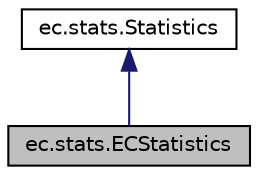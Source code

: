 digraph "ec.stats.ECStatistics"
{
  edge [fontname="Helvetica",fontsize="10",labelfontname="Helvetica",labelfontsize="10"];
  node [fontname="Helvetica",fontsize="10",shape=record];
  Node0 [label="ec.stats.ECStatistics",height=0.2,width=0.4,color="black", fillcolor="grey75", style="filled", fontcolor="black"];
  Node1 -> Node0 [dir="back",color="midnightblue",fontsize="10",style="solid",fontname="Helvetica"];
  Node1 [label="ec.stats.Statistics",height=0.2,width=0.4,color="black", fillcolor="white", style="filled",URL="$interfaceec_1_1stats_1_1_statistics.html",tooltip="This is the interface for Statistics class implemented by ECStatistics class. "];
}
